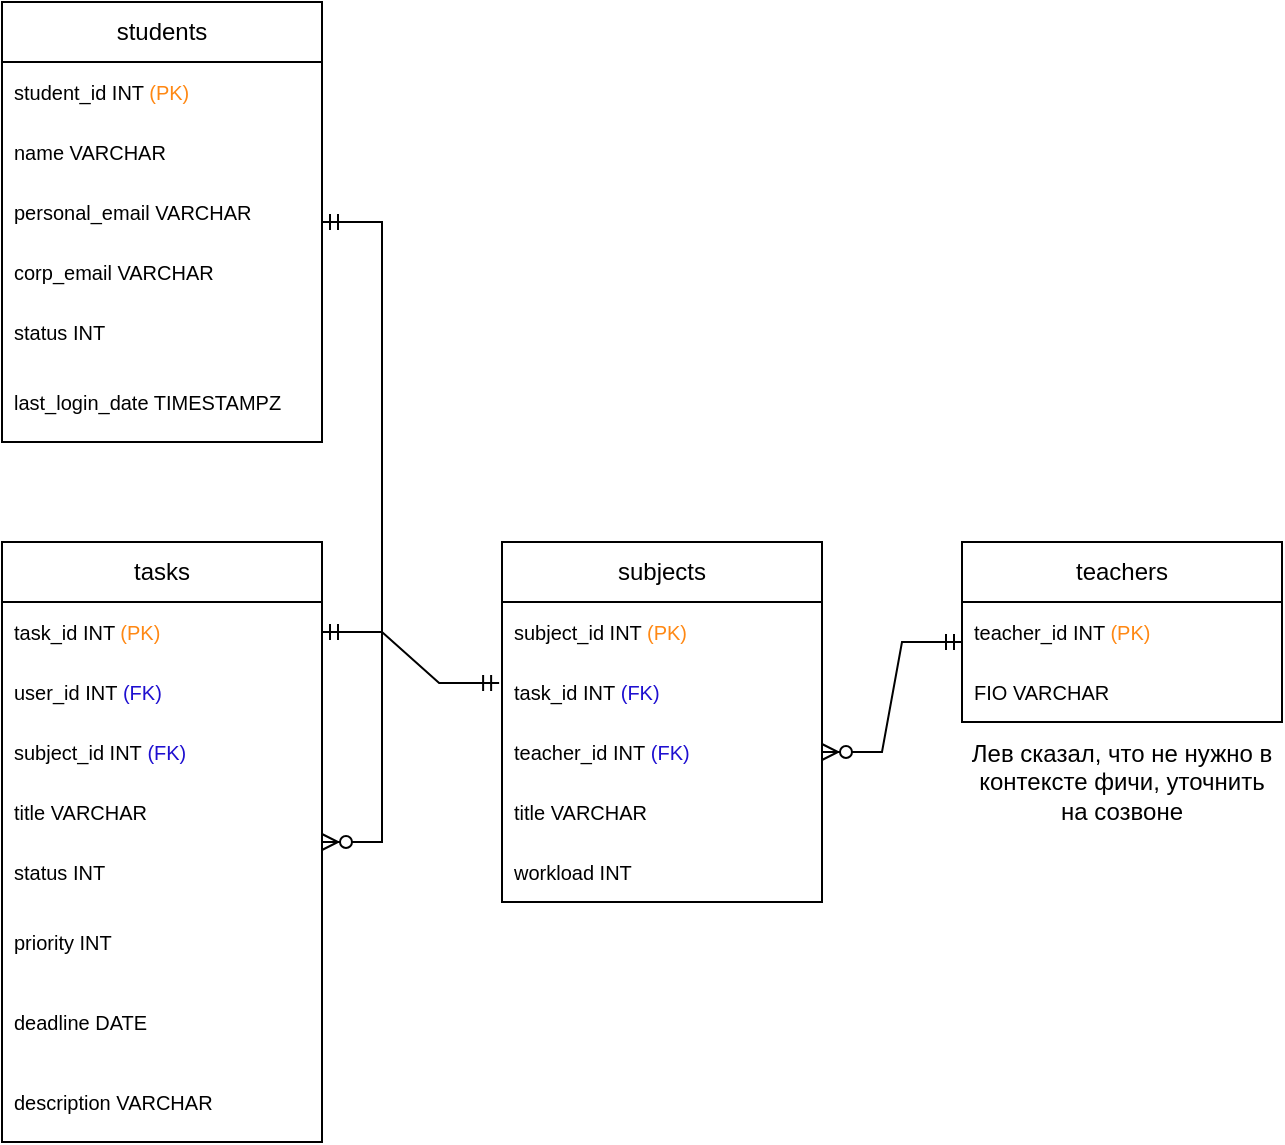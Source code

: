 <mxfile version="24.7.17">
  <diagram name="Страница — 1" id="Ojl4p2E5A9vSElHT03me">
    <mxGraphModel dx="1012" dy="729" grid="1" gridSize="10" guides="1" tooltips="1" connect="1" arrows="1" fold="1" page="1" pageScale="1" pageWidth="1100" pageHeight="850" background="#ffffff" math="0" shadow="0">
      <root>
        <mxCell id="0" />
        <mxCell id="1" parent="0" />
        <mxCell id="gYyTJRr8ez4R1D0XTKku-1" value="students" style="swimlane;fontStyle=0;childLayout=stackLayout;horizontal=1;startSize=30;horizontalStack=0;resizeParent=1;resizeParentMax=0;resizeLast=0;collapsible=1;marginBottom=0;whiteSpace=wrap;html=1;backgroundOutline=0;" vertex="1" parent="1">
          <mxGeometry x="300" y="60" width="160" height="220" as="geometry" />
        </mxCell>
        <mxCell id="gYyTJRr8ez4R1D0XTKku-2" value="student_id INT &lt;font style=&quot;font-size: 10px;&quot; color=&quot;#ff8813&quot;&gt;(PK)&lt;/font&gt;" style="text;strokeColor=none;fillColor=none;align=left;verticalAlign=middle;spacingLeft=4;spacingRight=4;overflow=hidden;points=[[0,0.5],[1,0.5]];portConstraint=eastwest;rotatable=0;whiteSpace=wrap;html=1;fontSize=10;" vertex="1" parent="gYyTJRr8ez4R1D0XTKku-1">
          <mxGeometry y="30" width="160" height="30" as="geometry" />
        </mxCell>
        <mxCell id="gYyTJRr8ez4R1D0XTKku-3" value="name VARCHAR" style="text;strokeColor=none;fillColor=none;align=left;verticalAlign=middle;spacingLeft=4;spacingRight=4;overflow=hidden;points=[[0,0.5],[1,0.5]];portConstraint=eastwest;rotatable=0;whiteSpace=wrap;html=1;fontSize=10;" vertex="1" parent="gYyTJRr8ez4R1D0XTKku-1">
          <mxGeometry y="60" width="160" height="30" as="geometry" />
        </mxCell>
        <mxCell id="gYyTJRr8ez4R1D0XTKku-4" value="personal_email VARCHAR" style="text;strokeColor=none;fillColor=none;align=left;verticalAlign=middle;spacingLeft=4;spacingRight=4;overflow=hidden;points=[[0,0.5],[1,0.5]];portConstraint=eastwest;rotatable=0;whiteSpace=wrap;html=1;fontSize=10;" vertex="1" parent="gYyTJRr8ez4R1D0XTKku-1">
          <mxGeometry y="90" width="160" height="30" as="geometry" />
        </mxCell>
        <mxCell id="gYyTJRr8ez4R1D0XTKku-7" value="&lt;font style=&quot;font-size: 10px;&quot;&gt;corp_email&amp;nbsp;&lt;/font&gt;VARCHAR" style="text;strokeColor=none;fillColor=none;align=left;verticalAlign=middle;spacingLeft=4;spacingRight=4;overflow=hidden;points=[[0,0.5],[1,0.5]];portConstraint=eastwest;rotatable=0;whiteSpace=wrap;html=1;fontSize=10;" vertex="1" parent="gYyTJRr8ez4R1D0XTKku-1">
          <mxGeometry y="120" width="160" height="30" as="geometry" />
        </mxCell>
        <mxCell id="gYyTJRr8ez4R1D0XTKku-8" value="&lt;font style=&quot;font-size: 10px;&quot;&gt;status INT&lt;/font&gt;" style="text;strokeColor=none;fillColor=none;align=left;verticalAlign=middle;spacingLeft=4;spacingRight=4;overflow=hidden;points=[[0,0.5],[1,0.5]];portConstraint=eastwest;rotatable=0;whiteSpace=wrap;html=1;" vertex="1" parent="gYyTJRr8ez4R1D0XTKku-1">
          <mxGeometry y="150" width="160" height="30" as="geometry" />
        </mxCell>
        <mxCell id="gYyTJRr8ez4R1D0XTKku-10" value="&lt;div style=&quot;font-size: 10px;&quot; title=&quot;Page 1&quot; class=&quot;page&quot;&gt;&lt;div style=&quot;font-size: 10px;&quot; class=&quot;layoutArea&quot;&gt;&lt;div style=&quot;font-size: 10px;&quot; class=&quot;column&quot;&gt;&lt;p style=&quot;font-size: 10px;&quot;&gt;&lt;span style=&quot;background-color: initial;&quot;&gt;last_login_date TIMESTAMPZ&lt;/span&gt;&lt;/p&gt;&lt;/div&gt;&lt;/div&gt;&#x9;&#x9;&lt;/div&gt;" style="text;strokeColor=none;fillColor=none;align=left;verticalAlign=middle;spacingLeft=4;spacingRight=4;overflow=hidden;points=[[0,0.5],[1,0.5]];portConstraint=eastwest;rotatable=0;whiteSpace=wrap;html=1;fontSize=10;" vertex="1" parent="gYyTJRr8ez4R1D0XTKku-1">
          <mxGeometry y="180" width="160" height="40" as="geometry" />
        </mxCell>
        <mxCell id="gYyTJRr8ez4R1D0XTKku-11" value="tasks" style="swimlane;fontStyle=0;childLayout=stackLayout;horizontal=1;startSize=30;horizontalStack=0;resizeParent=1;resizeParentMax=0;resizeLast=0;collapsible=1;marginBottom=0;whiteSpace=wrap;html=1;backgroundOutline=0;" vertex="1" parent="1">
          <mxGeometry x="300" y="330" width="160" height="300" as="geometry" />
        </mxCell>
        <mxCell id="gYyTJRr8ez4R1D0XTKku-12" value="task_id INT &lt;font style=&quot;font-size: 10px;&quot; color=&quot;#ff8813&quot;&gt;(PK)&lt;/font&gt;" style="text;strokeColor=none;fillColor=none;align=left;verticalAlign=middle;spacingLeft=4;spacingRight=4;overflow=hidden;points=[[0,0.5],[1,0.5]];portConstraint=eastwest;rotatable=0;whiteSpace=wrap;html=1;fontSize=10;" vertex="1" parent="gYyTJRr8ez4R1D0XTKku-11">
          <mxGeometry y="30" width="160" height="30" as="geometry" />
        </mxCell>
        <mxCell id="gYyTJRr8ez4R1D0XTKku-13" value="user_id INT&amp;nbsp;&lt;font color=&quot;#1e0fd0&quot;&gt;(FK)&lt;/font&gt;" style="text;strokeColor=none;fillColor=none;align=left;verticalAlign=middle;spacingLeft=4;spacingRight=4;overflow=hidden;points=[[0,0.5],[1,0.5]];portConstraint=eastwest;rotatable=0;whiteSpace=wrap;html=1;fontSize=10;" vertex="1" parent="gYyTJRr8ez4R1D0XTKku-11">
          <mxGeometry y="60" width="160" height="30" as="geometry" />
        </mxCell>
        <mxCell id="gYyTJRr8ez4R1D0XTKku-14" value="subject_id INT&amp;nbsp;&lt;font color=&quot;#1e0fd0&quot;&gt;(FK)&lt;/font&gt;" style="text;strokeColor=none;fillColor=none;align=left;verticalAlign=middle;spacingLeft=4;spacingRight=4;overflow=hidden;points=[[0,0.5],[1,0.5]];portConstraint=eastwest;rotatable=0;whiteSpace=wrap;html=1;fontSize=10;" vertex="1" parent="gYyTJRr8ez4R1D0XTKku-11">
          <mxGeometry y="90" width="160" height="30" as="geometry" />
        </mxCell>
        <mxCell id="gYyTJRr8ez4R1D0XTKku-15" value="title VARCHAR" style="text;strokeColor=none;fillColor=none;align=left;verticalAlign=middle;spacingLeft=4;spacingRight=4;overflow=hidden;points=[[0,0.5],[1,0.5]];portConstraint=eastwest;rotatable=0;whiteSpace=wrap;html=1;fontSize=10;" vertex="1" parent="gYyTJRr8ez4R1D0XTKku-11">
          <mxGeometry y="120" width="160" height="30" as="geometry" />
        </mxCell>
        <mxCell id="gYyTJRr8ez4R1D0XTKku-16" value="&lt;font style=&quot;font-size: 10px;&quot;&gt;status INT&lt;/font&gt;" style="text;strokeColor=none;fillColor=none;align=left;verticalAlign=middle;spacingLeft=4;spacingRight=4;overflow=hidden;points=[[0,0.5],[1,0.5]];portConstraint=eastwest;rotatable=0;whiteSpace=wrap;html=1;" vertex="1" parent="gYyTJRr8ez4R1D0XTKku-11">
          <mxGeometry y="150" width="160" height="30" as="geometry" />
        </mxCell>
        <mxCell id="gYyTJRr8ez4R1D0XTKku-17" value="&lt;div style=&quot;font-size: 10px;&quot; title=&quot;Page 1&quot; class=&quot;page&quot;&gt;&lt;div style=&quot;font-size: 10px;&quot; class=&quot;layoutArea&quot;&gt;&lt;div style=&quot;font-size: 10px;&quot; class=&quot;column&quot;&gt;&lt;p style=&quot;font-size: 10px;&quot;&gt;&lt;span style=&quot;background-color: initial;&quot;&gt;priority INT&lt;/span&gt;&lt;/p&gt;&lt;/div&gt;&lt;/div&gt;&#x9;&#x9;&lt;/div&gt;" style="text;strokeColor=none;fillColor=none;align=left;verticalAlign=middle;spacingLeft=4;spacingRight=4;overflow=hidden;points=[[0,0.5],[1,0.5]];portConstraint=eastwest;rotatable=0;whiteSpace=wrap;html=1;fontSize=10;" vertex="1" parent="gYyTJRr8ez4R1D0XTKku-11">
          <mxGeometry y="180" width="160" height="40" as="geometry" />
        </mxCell>
        <mxCell id="gYyTJRr8ez4R1D0XTKku-27" value="deadline DATE" style="text;strokeColor=none;fillColor=none;align=left;verticalAlign=middle;spacingLeft=4;spacingRight=4;overflow=hidden;points=[[0,0.5],[1,0.5]];portConstraint=eastwest;rotatable=0;whiteSpace=wrap;html=1;fontSize=10;" vertex="1" parent="gYyTJRr8ez4R1D0XTKku-11">
          <mxGeometry y="220" width="160" height="40" as="geometry" />
        </mxCell>
        <mxCell id="gYyTJRr8ez4R1D0XTKku-28" value="description VARCHAR" style="text;strokeColor=none;fillColor=none;align=left;verticalAlign=middle;spacingLeft=4;spacingRight=4;overflow=hidden;points=[[0,0.5],[1,0.5]];portConstraint=eastwest;rotatable=0;whiteSpace=wrap;html=1;fontSize=10;" vertex="1" parent="gYyTJRr8ez4R1D0XTKku-11">
          <mxGeometry y="260" width="160" height="40" as="geometry" />
        </mxCell>
        <mxCell id="gYyTJRr8ez4R1D0XTKku-19" value="" style="edgeStyle=entityRelationEdgeStyle;fontSize=12;html=1;endArrow=ERzeroToMany;startArrow=ERmandOne;rounded=0;" edge="1" parent="1" source="gYyTJRr8ez4R1D0XTKku-1" target="gYyTJRr8ez4R1D0XTKku-11">
          <mxGeometry width="100" height="100" relative="1" as="geometry">
            <mxPoint x="380" y="290" as="sourcePoint" />
            <mxPoint x="550" y="280" as="targetPoint" />
            <Array as="points">
              <mxPoint x="400" y="300" />
            </Array>
          </mxGeometry>
        </mxCell>
        <mxCell id="gYyTJRr8ez4R1D0XTKku-20" value="subjects" style="swimlane;fontStyle=0;childLayout=stackLayout;horizontal=1;startSize=30;horizontalStack=0;resizeParent=1;resizeParentMax=0;resizeLast=0;collapsible=1;marginBottom=0;whiteSpace=wrap;html=1;backgroundOutline=0;" vertex="1" parent="1">
          <mxGeometry x="550" y="330" width="160" height="180" as="geometry" />
        </mxCell>
        <mxCell id="gYyTJRr8ez4R1D0XTKku-21" value="subject_id INT &lt;font style=&quot;font-size: 10px;&quot; color=&quot;#ff8813&quot;&gt;(PK)&lt;/font&gt;" style="text;strokeColor=none;fillColor=none;align=left;verticalAlign=middle;spacingLeft=4;spacingRight=4;overflow=hidden;points=[[0,0.5],[1,0.5]];portConstraint=eastwest;rotatable=0;whiteSpace=wrap;html=1;fontSize=10;" vertex="1" parent="gYyTJRr8ez4R1D0XTKku-20">
          <mxGeometry y="30" width="160" height="30" as="geometry" />
        </mxCell>
        <mxCell id="gYyTJRr8ez4R1D0XTKku-22" value="task_id INT&amp;nbsp;&lt;font color=&quot;#1e0fd0&quot;&gt;(FK)&lt;/font&gt;" style="text;strokeColor=none;fillColor=none;align=left;verticalAlign=middle;spacingLeft=4;spacingRight=4;overflow=hidden;points=[[0,0.5],[1,0.5]];portConstraint=eastwest;rotatable=0;whiteSpace=wrap;html=1;fontSize=10;" vertex="1" parent="gYyTJRr8ez4R1D0XTKku-20">
          <mxGeometry y="60" width="160" height="30" as="geometry" />
        </mxCell>
        <mxCell id="gYyTJRr8ez4R1D0XTKku-31" value="teacher_id INT&amp;nbsp;&lt;font color=&quot;#1e0fd0&quot;&gt;(FK)&lt;/font&gt;" style="text;strokeColor=none;fillColor=none;align=left;verticalAlign=middle;spacingLeft=4;spacingRight=4;overflow=hidden;points=[[0,0.5],[1,0.5]];portConstraint=eastwest;rotatable=0;whiteSpace=wrap;html=1;fontSize=10;" vertex="1" parent="gYyTJRr8ez4R1D0XTKku-20">
          <mxGeometry y="90" width="160" height="30" as="geometry" />
        </mxCell>
        <mxCell id="gYyTJRr8ez4R1D0XTKku-24" value="title VARCHAR" style="text;strokeColor=none;fillColor=none;align=left;verticalAlign=middle;spacingLeft=4;spacingRight=4;overflow=hidden;points=[[0,0.5],[1,0.5]];portConstraint=eastwest;rotatable=0;whiteSpace=wrap;html=1;fontSize=10;" vertex="1" parent="gYyTJRr8ez4R1D0XTKku-20">
          <mxGeometry y="120" width="160" height="30" as="geometry" />
        </mxCell>
        <mxCell id="gYyTJRr8ez4R1D0XTKku-25" value="&lt;font style=&quot;font-size: 10px;&quot;&gt;workload INT&lt;/font&gt;" style="text;strokeColor=none;fillColor=none;align=left;verticalAlign=middle;spacingLeft=4;spacingRight=4;overflow=hidden;points=[[0,0.5],[1,0.5]];portConstraint=eastwest;rotatable=0;whiteSpace=wrap;html=1;" vertex="1" parent="gYyTJRr8ez4R1D0XTKku-20">
          <mxGeometry y="150" width="160" height="30" as="geometry" />
        </mxCell>
        <mxCell id="gYyTJRr8ez4R1D0XTKku-29" value="" style="edgeStyle=entityRelationEdgeStyle;fontSize=12;html=1;endArrow=ERmandOne;startArrow=ERmandOne;rounded=0;entryX=-0.009;entryY=0.351;entryDx=0;entryDy=0;entryPerimeter=0;" edge="1" parent="1" source="gYyTJRr8ez4R1D0XTKku-12" target="gYyTJRr8ez4R1D0XTKku-22">
          <mxGeometry width="100" height="100" relative="1" as="geometry">
            <mxPoint x="460" y="375.47" as="sourcePoint" />
            <mxPoint x="560" y="275.47" as="targetPoint" />
          </mxGeometry>
        </mxCell>
        <mxCell id="gYyTJRr8ez4R1D0XTKku-33" value="teachers" style="swimlane;fontStyle=0;childLayout=stackLayout;horizontal=1;startSize=30;horizontalStack=0;resizeParent=1;resizeParentMax=0;resizeLast=0;collapsible=1;marginBottom=0;whiteSpace=wrap;html=1;backgroundOutline=0;" vertex="1" parent="1">
          <mxGeometry x="780" y="330" width="160" height="90" as="geometry" />
        </mxCell>
        <mxCell id="gYyTJRr8ez4R1D0XTKku-34" value="teacher_id&amp;nbsp;INT &lt;font style=&quot;font-size: 10px;&quot; color=&quot;#ff8813&quot;&gt;(PK)&lt;/font&gt;" style="text;strokeColor=none;fillColor=none;align=left;verticalAlign=middle;spacingLeft=4;spacingRight=4;overflow=hidden;points=[[0,0.5],[1,0.5]];portConstraint=eastwest;rotatable=0;whiteSpace=wrap;html=1;fontSize=10;" vertex="1" parent="gYyTJRr8ez4R1D0XTKku-33">
          <mxGeometry y="30" width="160" height="30" as="geometry" />
        </mxCell>
        <mxCell id="gYyTJRr8ez4R1D0XTKku-37" value="FIO VARCHAR" style="text;strokeColor=none;fillColor=none;align=left;verticalAlign=middle;spacingLeft=4;spacingRight=4;overflow=hidden;points=[[0,0.5],[1,0.5]];portConstraint=eastwest;rotatable=0;whiteSpace=wrap;html=1;fontSize=10;" vertex="1" parent="gYyTJRr8ez4R1D0XTKku-33">
          <mxGeometry y="60" width="160" height="30" as="geometry" />
        </mxCell>
        <mxCell id="gYyTJRr8ez4R1D0XTKku-40" value="" style="edgeStyle=entityRelationEdgeStyle;fontSize=12;html=1;endArrow=ERzeroToMany;startArrow=ERmandOne;rounded=0;exitX=0;exitY=0.667;exitDx=0;exitDy=0;exitPerimeter=0;" edge="1" parent="1" source="gYyTJRr8ez4R1D0XTKku-34" target="gYyTJRr8ez4R1D0XTKku-31">
          <mxGeometry width="100" height="100" relative="1" as="geometry">
            <mxPoint x="730" y="425" as="sourcePoint" />
            <mxPoint x="730" y="735" as="targetPoint" />
            <Array as="points">
              <mxPoint x="670" y="555" />
            </Array>
          </mxGeometry>
        </mxCell>
        <mxCell id="gYyTJRr8ez4R1D0XTKku-42" value="Лев сказал, что не нужно в контексте фичи, уточнить на созвоне" style="text;html=1;align=center;verticalAlign=middle;whiteSpace=wrap;rounded=0;" vertex="1" parent="1">
          <mxGeometry x="780" y="430" width="160" height="40" as="geometry" />
        </mxCell>
      </root>
    </mxGraphModel>
  </diagram>
</mxfile>
